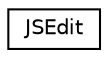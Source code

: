 digraph "Graphical Class Hierarchy"
{
 // LATEX_PDF_SIZE
  edge [fontname="Helvetica",fontsize="10",labelfontname="Helvetica",labelfontsize="10"];
  node [fontname="Helvetica",fontsize="10",shape=record];
  rankdir="LR";
  Node0 [label="JSEdit",height=0.2,width=0.4,color="black", fillcolor="white", style="filled",URL="$d6/d81/struct_j_s_edit.htm",tooltip=" "];
}
